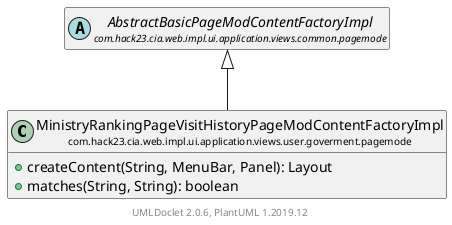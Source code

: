 @startuml
    set namespaceSeparator none
    hide empty fields
    hide empty methods

    class "<size:14>MinistryRankingPageVisitHistoryPageModContentFactoryImpl\n<size:10>com.hack23.cia.web.impl.ui.application.views.user.goverment.pagemode" as com.hack23.cia.web.impl.ui.application.views.user.goverment.pagemode.MinistryRankingPageVisitHistoryPageModContentFactoryImpl [[MinistryRankingPageVisitHistoryPageModContentFactoryImpl.html]] {
        +createContent(String, MenuBar, Panel): Layout
        +matches(String, String): boolean
    }

    abstract class "<size:14>AbstractBasicPageModContentFactoryImpl\n<size:10>com.hack23.cia.web.impl.ui.application.views.common.pagemode" as com.hack23.cia.web.impl.ui.application.views.common.pagemode.AbstractBasicPageModContentFactoryImpl [[../../../common/pagemode/AbstractBasicPageModContentFactoryImpl.html]]

    com.hack23.cia.web.impl.ui.application.views.common.pagemode.AbstractBasicPageModContentFactoryImpl <|-- com.hack23.cia.web.impl.ui.application.views.user.goverment.pagemode.MinistryRankingPageVisitHistoryPageModContentFactoryImpl

    center footer UMLDoclet 2.0.6, PlantUML 1.2019.12
@enduml
